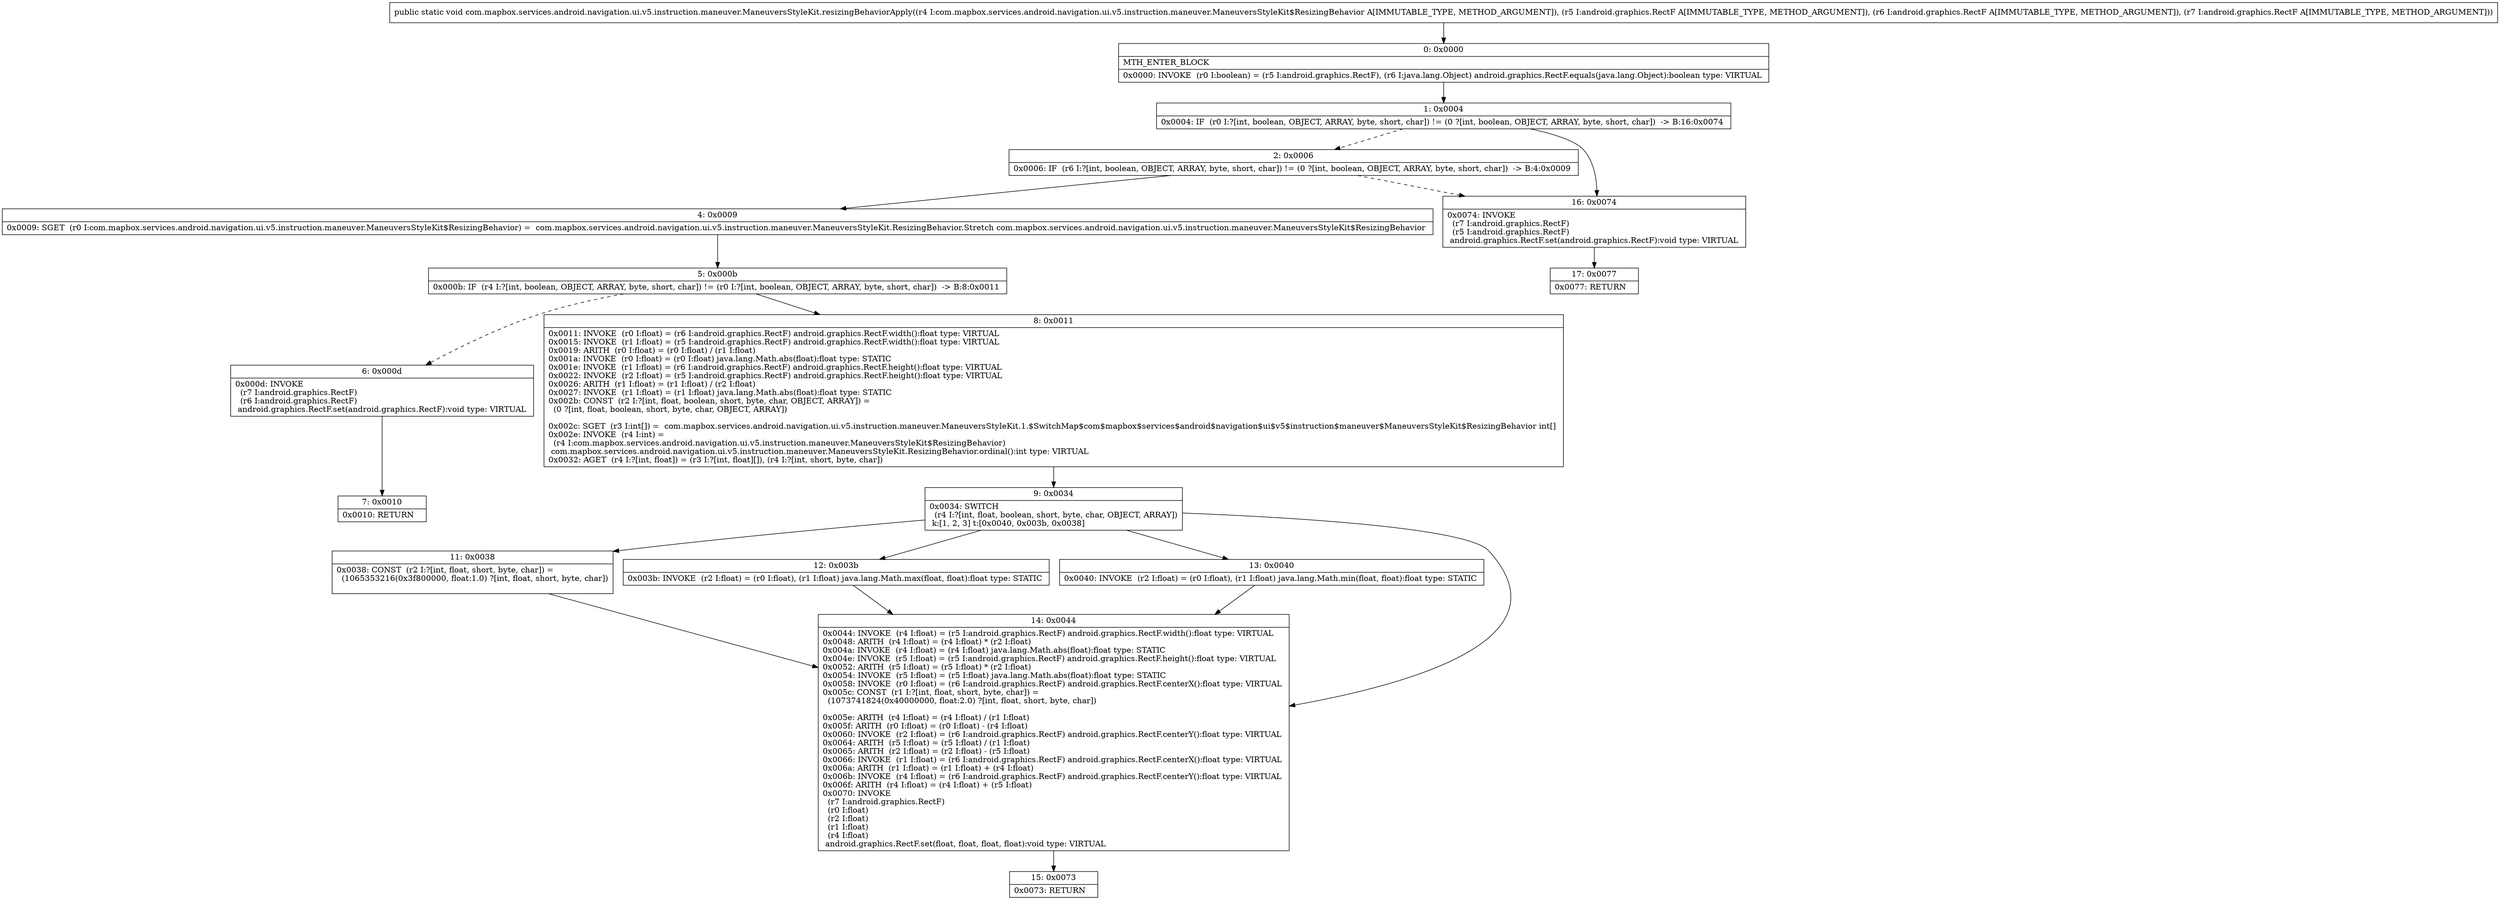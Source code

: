digraph "CFG forcom.mapbox.services.android.navigation.ui.v5.instruction.maneuver.ManeuversStyleKit.resizingBehaviorApply(Lcom\/mapbox\/services\/android\/navigation\/ui\/v5\/instruction\/maneuver\/ManeuversStyleKit$ResizingBehavior;Landroid\/graphics\/RectF;Landroid\/graphics\/RectF;Landroid\/graphics\/RectF;)V" {
Node_0 [shape=record,label="{0\:\ 0x0000|MTH_ENTER_BLOCK\l|0x0000: INVOKE  (r0 I:boolean) = (r5 I:android.graphics.RectF), (r6 I:java.lang.Object) android.graphics.RectF.equals(java.lang.Object):boolean type: VIRTUAL \l}"];
Node_1 [shape=record,label="{1\:\ 0x0004|0x0004: IF  (r0 I:?[int, boolean, OBJECT, ARRAY, byte, short, char]) != (0 ?[int, boolean, OBJECT, ARRAY, byte, short, char])  \-\> B:16:0x0074 \l}"];
Node_2 [shape=record,label="{2\:\ 0x0006|0x0006: IF  (r6 I:?[int, boolean, OBJECT, ARRAY, byte, short, char]) != (0 ?[int, boolean, OBJECT, ARRAY, byte, short, char])  \-\> B:4:0x0009 \l}"];
Node_4 [shape=record,label="{4\:\ 0x0009|0x0009: SGET  (r0 I:com.mapbox.services.android.navigation.ui.v5.instruction.maneuver.ManeuversStyleKit$ResizingBehavior) =  com.mapbox.services.android.navigation.ui.v5.instruction.maneuver.ManeuversStyleKit.ResizingBehavior.Stretch com.mapbox.services.android.navigation.ui.v5.instruction.maneuver.ManeuversStyleKit$ResizingBehavior \l}"];
Node_5 [shape=record,label="{5\:\ 0x000b|0x000b: IF  (r4 I:?[int, boolean, OBJECT, ARRAY, byte, short, char]) != (r0 I:?[int, boolean, OBJECT, ARRAY, byte, short, char])  \-\> B:8:0x0011 \l}"];
Node_6 [shape=record,label="{6\:\ 0x000d|0x000d: INVOKE  \l  (r7 I:android.graphics.RectF)\l  (r6 I:android.graphics.RectF)\l android.graphics.RectF.set(android.graphics.RectF):void type: VIRTUAL \l}"];
Node_7 [shape=record,label="{7\:\ 0x0010|0x0010: RETURN   \l}"];
Node_8 [shape=record,label="{8\:\ 0x0011|0x0011: INVOKE  (r0 I:float) = (r6 I:android.graphics.RectF) android.graphics.RectF.width():float type: VIRTUAL \l0x0015: INVOKE  (r1 I:float) = (r5 I:android.graphics.RectF) android.graphics.RectF.width():float type: VIRTUAL \l0x0019: ARITH  (r0 I:float) = (r0 I:float) \/ (r1 I:float) \l0x001a: INVOKE  (r0 I:float) = (r0 I:float) java.lang.Math.abs(float):float type: STATIC \l0x001e: INVOKE  (r1 I:float) = (r6 I:android.graphics.RectF) android.graphics.RectF.height():float type: VIRTUAL \l0x0022: INVOKE  (r2 I:float) = (r5 I:android.graphics.RectF) android.graphics.RectF.height():float type: VIRTUAL \l0x0026: ARITH  (r1 I:float) = (r1 I:float) \/ (r2 I:float) \l0x0027: INVOKE  (r1 I:float) = (r1 I:float) java.lang.Math.abs(float):float type: STATIC \l0x002b: CONST  (r2 I:?[int, float, boolean, short, byte, char, OBJECT, ARRAY]) = \l  (0 ?[int, float, boolean, short, byte, char, OBJECT, ARRAY])\l \l0x002c: SGET  (r3 I:int[]) =  com.mapbox.services.android.navigation.ui.v5.instruction.maneuver.ManeuversStyleKit.1.$SwitchMap$com$mapbox$services$android$navigation$ui$v5$instruction$maneuver$ManeuversStyleKit$ResizingBehavior int[] \l0x002e: INVOKE  (r4 I:int) = \l  (r4 I:com.mapbox.services.android.navigation.ui.v5.instruction.maneuver.ManeuversStyleKit$ResizingBehavior)\l com.mapbox.services.android.navigation.ui.v5.instruction.maneuver.ManeuversStyleKit.ResizingBehavior.ordinal():int type: VIRTUAL \l0x0032: AGET  (r4 I:?[int, float]) = (r3 I:?[int, float][]), (r4 I:?[int, short, byte, char]) \l}"];
Node_9 [shape=record,label="{9\:\ 0x0034|0x0034: SWITCH  \l  (r4 I:?[int, float, boolean, short, byte, char, OBJECT, ARRAY])\l k:[1, 2, 3] t:[0x0040, 0x003b, 0x0038] \l}"];
Node_11 [shape=record,label="{11\:\ 0x0038|0x0038: CONST  (r2 I:?[int, float, short, byte, char]) = \l  (1065353216(0x3f800000, float:1.0) ?[int, float, short, byte, char])\l \l}"];
Node_12 [shape=record,label="{12\:\ 0x003b|0x003b: INVOKE  (r2 I:float) = (r0 I:float), (r1 I:float) java.lang.Math.max(float, float):float type: STATIC \l}"];
Node_13 [shape=record,label="{13\:\ 0x0040|0x0040: INVOKE  (r2 I:float) = (r0 I:float), (r1 I:float) java.lang.Math.min(float, float):float type: STATIC \l}"];
Node_14 [shape=record,label="{14\:\ 0x0044|0x0044: INVOKE  (r4 I:float) = (r5 I:android.graphics.RectF) android.graphics.RectF.width():float type: VIRTUAL \l0x0048: ARITH  (r4 I:float) = (r4 I:float) * (r2 I:float) \l0x004a: INVOKE  (r4 I:float) = (r4 I:float) java.lang.Math.abs(float):float type: STATIC \l0x004e: INVOKE  (r5 I:float) = (r5 I:android.graphics.RectF) android.graphics.RectF.height():float type: VIRTUAL \l0x0052: ARITH  (r5 I:float) = (r5 I:float) * (r2 I:float) \l0x0054: INVOKE  (r5 I:float) = (r5 I:float) java.lang.Math.abs(float):float type: STATIC \l0x0058: INVOKE  (r0 I:float) = (r6 I:android.graphics.RectF) android.graphics.RectF.centerX():float type: VIRTUAL \l0x005c: CONST  (r1 I:?[int, float, short, byte, char]) = \l  (1073741824(0x40000000, float:2.0) ?[int, float, short, byte, char])\l \l0x005e: ARITH  (r4 I:float) = (r4 I:float) \/ (r1 I:float) \l0x005f: ARITH  (r0 I:float) = (r0 I:float) \- (r4 I:float) \l0x0060: INVOKE  (r2 I:float) = (r6 I:android.graphics.RectF) android.graphics.RectF.centerY():float type: VIRTUAL \l0x0064: ARITH  (r5 I:float) = (r5 I:float) \/ (r1 I:float) \l0x0065: ARITH  (r2 I:float) = (r2 I:float) \- (r5 I:float) \l0x0066: INVOKE  (r1 I:float) = (r6 I:android.graphics.RectF) android.graphics.RectF.centerX():float type: VIRTUAL \l0x006a: ARITH  (r1 I:float) = (r1 I:float) + (r4 I:float) \l0x006b: INVOKE  (r4 I:float) = (r6 I:android.graphics.RectF) android.graphics.RectF.centerY():float type: VIRTUAL \l0x006f: ARITH  (r4 I:float) = (r4 I:float) + (r5 I:float) \l0x0070: INVOKE  \l  (r7 I:android.graphics.RectF)\l  (r0 I:float)\l  (r2 I:float)\l  (r1 I:float)\l  (r4 I:float)\l android.graphics.RectF.set(float, float, float, float):void type: VIRTUAL \l}"];
Node_15 [shape=record,label="{15\:\ 0x0073|0x0073: RETURN   \l}"];
Node_16 [shape=record,label="{16\:\ 0x0074|0x0074: INVOKE  \l  (r7 I:android.graphics.RectF)\l  (r5 I:android.graphics.RectF)\l android.graphics.RectF.set(android.graphics.RectF):void type: VIRTUAL \l}"];
Node_17 [shape=record,label="{17\:\ 0x0077|0x0077: RETURN   \l}"];
MethodNode[shape=record,label="{public static void com.mapbox.services.android.navigation.ui.v5.instruction.maneuver.ManeuversStyleKit.resizingBehaviorApply((r4 I:com.mapbox.services.android.navigation.ui.v5.instruction.maneuver.ManeuversStyleKit$ResizingBehavior A[IMMUTABLE_TYPE, METHOD_ARGUMENT]), (r5 I:android.graphics.RectF A[IMMUTABLE_TYPE, METHOD_ARGUMENT]), (r6 I:android.graphics.RectF A[IMMUTABLE_TYPE, METHOD_ARGUMENT]), (r7 I:android.graphics.RectF A[IMMUTABLE_TYPE, METHOD_ARGUMENT])) }"];
MethodNode -> Node_0;
Node_0 -> Node_1;
Node_1 -> Node_2[style=dashed];
Node_1 -> Node_16;
Node_2 -> Node_4;
Node_2 -> Node_16[style=dashed];
Node_4 -> Node_5;
Node_5 -> Node_6[style=dashed];
Node_5 -> Node_8;
Node_6 -> Node_7;
Node_8 -> Node_9;
Node_9 -> Node_11;
Node_9 -> Node_12;
Node_9 -> Node_13;
Node_9 -> Node_14;
Node_11 -> Node_14;
Node_12 -> Node_14;
Node_13 -> Node_14;
Node_14 -> Node_15;
Node_16 -> Node_17;
}

